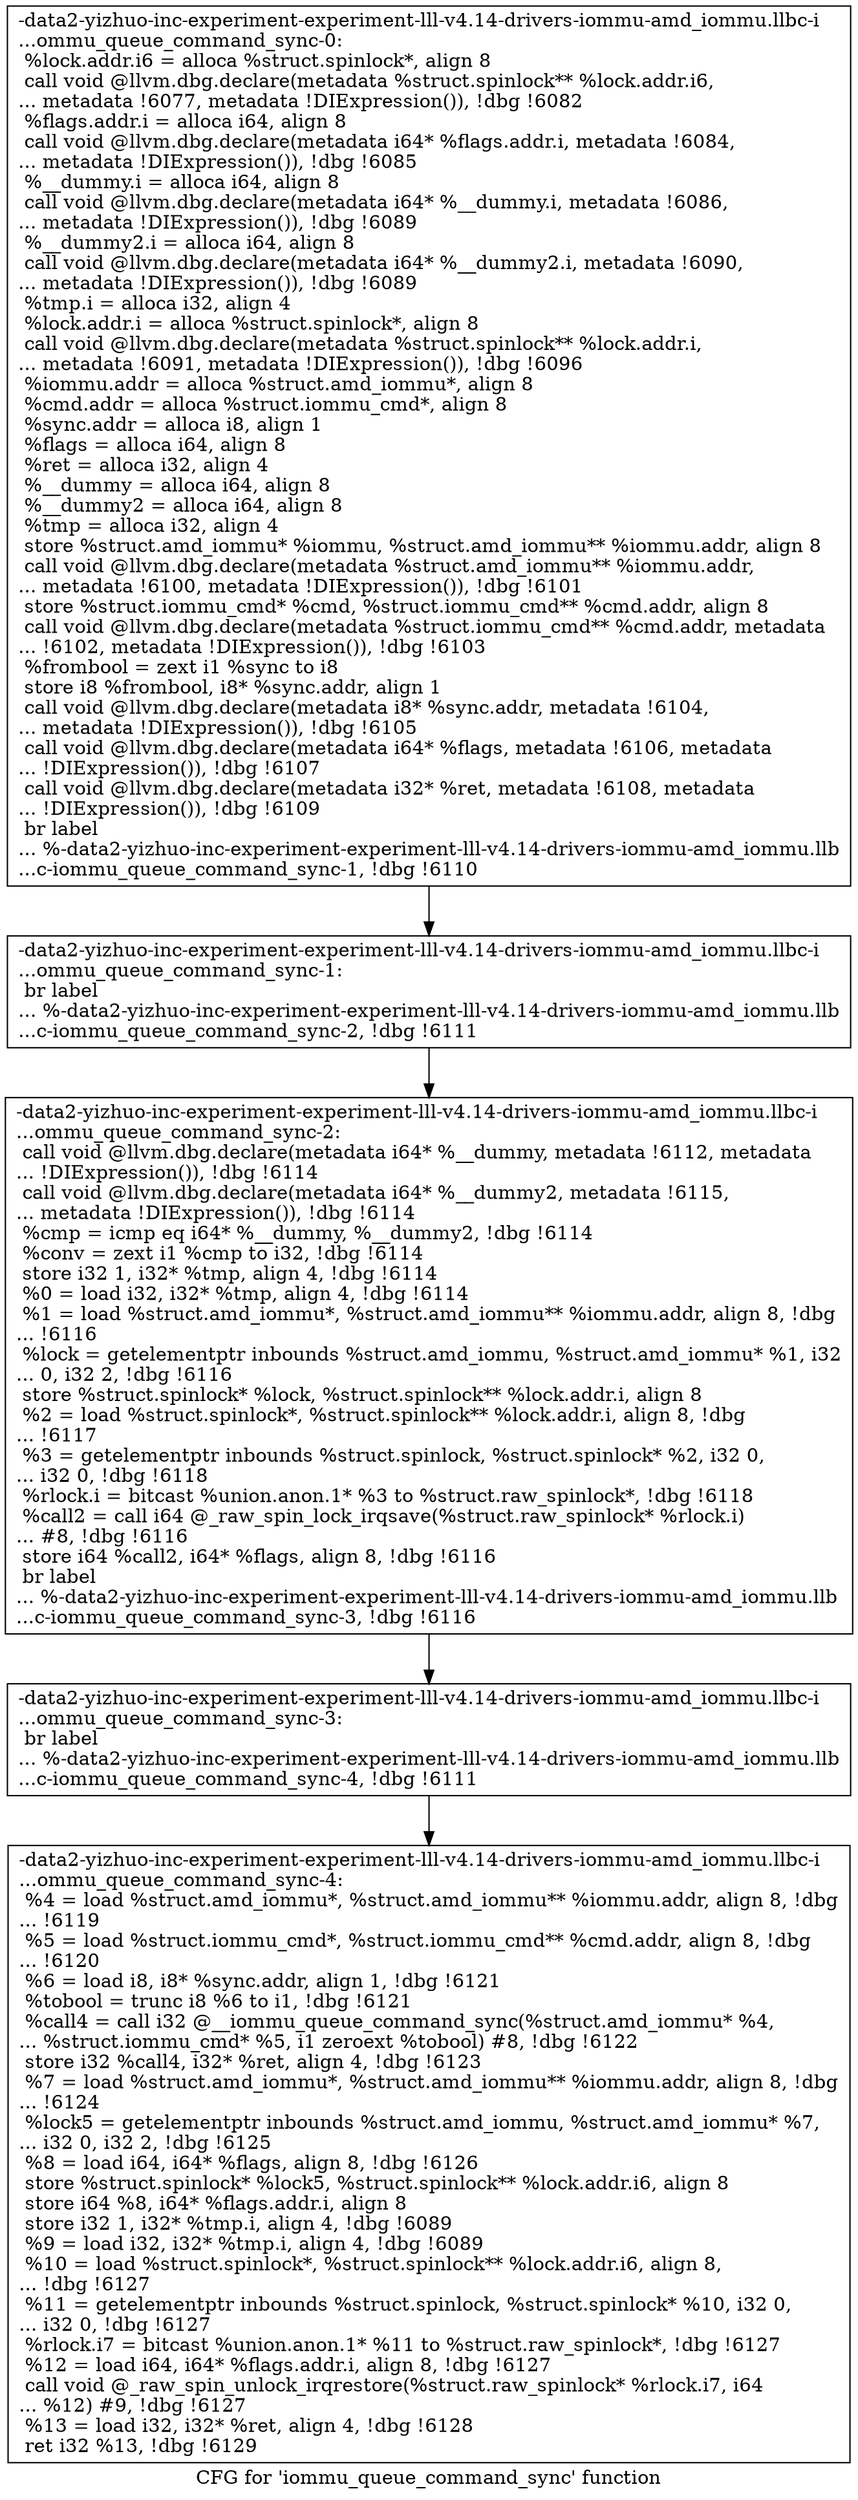 digraph "CFG for 'iommu_queue_command_sync' function" {
	label="CFG for 'iommu_queue_command_sync' function";

	Node0x561b949a70f0 [shape=record,label="{-data2-yizhuo-inc-experiment-experiment-lll-v4.14-drivers-iommu-amd_iommu.llbc-i\l...ommu_queue_command_sync-0:\l  %lock.addr.i6 = alloca %struct.spinlock*, align 8\l  call void @llvm.dbg.declare(metadata %struct.spinlock** %lock.addr.i6,\l... metadata !6077, metadata !DIExpression()), !dbg !6082\l  %flags.addr.i = alloca i64, align 8\l  call void @llvm.dbg.declare(metadata i64* %flags.addr.i, metadata !6084,\l... metadata !DIExpression()), !dbg !6085\l  %__dummy.i = alloca i64, align 8\l  call void @llvm.dbg.declare(metadata i64* %__dummy.i, metadata !6086,\l... metadata !DIExpression()), !dbg !6089\l  %__dummy2.i = alloca i64, align 8\l  call void @llvm.dbg.declare(metadata i64* %__dummy2.i, metadata !6090,\l... metadata !DIExpression()), !dbg !6089\l  %tmp.i = alloca i32, align 4\l  %lock.addr.i = alloca %struct.spinlock*, align 8\l  call void @llvm.dbg.declare(metadata %struct.spinlock** %lock.addr.i,\l... metadata !6091, metadata !DIExpression()), !dbg !6096\l  %iommu.addr = alloca %struct.amd_iommu*, align 8\l  %cmd.addr = alloca %struct.iommu_cmd*, align 8\l  %sync.addr = alloca i8, align 1\l  %flags = alloca i64, align 8\l  %ret = alloca i32, align 4\l  %__dummy = alloca i64, align 8\l  %__dummy2 = alloca i64, align 8\l  %tmp = alloca i32, align 4\l  store %struct.amd_iommu* %iommu, %struct.amd_iommu** %iommu.addr, align 8\l  call void @llvm.dbg.declare(metadata %struct.amd_iommu** %iommu.addr,\l... metadata !6100, metadata !DIExpression()), !dbg !6101\l  store %struct.iommu_cmd* %cmd, %struct.iommu_cmd** %cmd.addr, align 8\l  call void @llvm.dbg.declare(metadata %struct.iommu_cmd** %cmd.addr, metadata\l... !6102, metadata !DIExpression()), !dbg !6103\l  %frombool = zext i1 %sync to i8\l  store i8 %frombool, i8* %sync.addr, align 1\l  call void @llvm.dbg.declare(metadata i8* %sync.addr, metadata !6104,\l... metadata !DIExpression()), !dbg !6105\l  call void @llvm.dbg.declare(metadata i64* %flags, metadata !6106, metadata\l... !DIExpression()), !dbg !6107\l  call void @llvm.dbg.declare(metadata i32* %ret, metadata !6108, metadata\l... !DIExpression()), !dbg !6109\l  br label\l... %-data2-yizhuo-inc-experiment-experiment-lll-v4.14-drivers-iommu-amd_iommu.llb\l...c-iommu_queue_command_sync-1, !dbg !6110\l}"];
	Node0x561b949a70f0 -> Node0x561b949ab3e0;
	Node0x561b949ab3e0 [shape=record,label="{-data2-yizhuo-inc-experiment-experiment-lll-v4.14-drivers-iommu-amd_iommu.llbc-i\l...ommu_queue_command_sync-1: \l  br label\l... %-data2-yizhuo-inc-experiment-experiment-lll-v4.14-drivers-iommu-amd_iommu.llb\l...c-iommu_queue_command_sync-2, !dbg !6111\l}"];
	Node0x561b949ab3e0 -> Node0x561b949ab430;
	Node0x561b949ab430 [shape=record,label="{-data2-yizhuo-inc-experiment-experiment-lll-v4.14-drivers-iommu-amd_iommu.llbc-i\l...ommu_queue_command_sync-2: \l  call void @llvm.dbg.declare(metadata i64* %__dummy, metadata !6112, metadata\l... !DIExpression()), !dbg !6114\l  call void @llvm.dbg.declare(metadata i64* %__dummy2, metadata !6115,\l... metadata !DIExpression()), !dbg !6114\l  %cmp = icmp eq i64* %__dummy, %__dummy2, !dbg !6114\l  %conv = zext i1 %cmp to i32, !dbg !6114\l  store i32 1, i32* %tmp, align 4, !dbg !6114\l  %0 = load i32, i32* %tmp, align 4, !dbg !6114\l  %1 = load %struct.amd_iommu*, %struct.amd_iommu** %iommu.addr, align 8, !dbg\l... !6116\l  %lock = getelementptr inbounds %struct.amd_iommu, %struct.amd_iommu* %1, i32\l... 0, i32 2, !dbg !6116\l  store %struct.spinlock* %lock, %struct.spinlock** %lock.addr.i, align 8\l  %2 = load %struct.spinlock*, %struct.spinlock** %lock.addr.i, align 8, !dbg\l... !6117\l  %3 = getelementptr inbounds %struct.spinlock, %struct.spinlock* %2, i32 0,\l... i32 0, !dbg !6118\l  %rlock.i = bitcast %union.anon.1* %3 to %struct.raw_spinlock*, !dbg !6118\l  %call2 = call i64 @_raw_spin_lock_irqsave(%struct.raw_spinlock* %rlock.i)\l... #8, !dbg !6116\l  store i64 %call2, i64* %flags, align 8, !dbg !6116\l  br label\l... %-data2-yizhuo-inc-experiment-experiment-lll-v4.14-drivers-iommu-amd_iommu.llb\l...c-iommu_queue_command_sync-3, !dbg !6116\l}"];
	Node0x561b949ab430 -> Node0x561b949ab480;
	Node0x561b949ab480 [shape=record,label="{-data2-yizhuo-inc-experiment-experiment-lll-v4.14-drivers-iommu-amd_iommu.llbc-i\l...ommu_queue_command_sync-3: \l  br label\l... %-data2-yizhuo-inc-experiment-experiment-lll-v4.14-drivers-iommu-amd_iommu.llb\l...c-iommu_queue_command_sync-4, !dbg !6111\l}"];
	Node0x561b949ab480 -> Node0x561b949ab4d0;
	Node0x561b949ab4d0 [shape=record,label="{-data2-yizhuo-inc-experiment-experiment-lll-v4.14-drivers-iommu-amd_iommu.llbc-i\l...ommu_queue_command_sync-4: \l  %4 = load %struct.amd_iommu*, %struct.amd_iommu** %iommu.addr, align 8, !dbg\l... !6119\l  %5 = load %struct.iommu_cmd*, %struct.iommu_cmd** %cmd.addr, align 8, !dbg\l... !6120\l  %6 = load i8, i8* %sync.addr, align 1, !dbg !6121\l  %tobool = trunc i8 %6 to i1, !dbg !6121\l  %call4 = call i32 @__iommu_queue_command_sync(%struct.amd_iommu* %4,\l... %struct.iommu_cmd* %5, i1 zeroext %tobool) #8, !dbg !6122\l  store i32 %call4, i32* %ret, align 4, !dbg !6123\l  %7 = load %struct.amd_iommu*, %struct.amd_iommu** %iommu.addr, align 8, !dbg\l... !6124\l  %lock5 = getelementptr inbounds %struct.amd_iommu, %struct.amd_iommu* %7,\l... i32 0, i32 2, !dbg !6125\l  %8 = load i64, i64* %flags, align 8, !dbg !6126\l  store %struct.spinlock* %lock5, %struct.spinlock** %lock.addr.i6, align 8\l  store i64 %8, i64* %flags.addr.i, align 8\l  store i32 1, i32* %tmp.i, align 4, !dbg !6089\l  %9 = load i32, i32* %tmp.i, align 4, !dbg !6089\l  %10 = load %struct.spinlock*, %struct.spinlock** %lock.addr.i6, align 8,\l... !dbg !6127\l  %11 = getelementptr inbounds %struct.spinlock, %struct.spinlock* %10, i32 0,\l... i32 0, !dbg !6127\l  %rlock.i7 = bitcast %union.anon.1* %11 to %struct.raw_spinlock*, !dbg !6127\l  %12 = load i64, i64* %flags.addr.i, align 8, !dbg !6127\l  call void @_raw_spin_unlock_irqrestore(%struct.raw_spinlock* %rlock.i7, i64\l... %12) #9, !dbg !6127\l  %13 = load i32, i32* %ret, align 4, !dbg !6128\l  ret i32 %13, !dbg !6129\l}"];
}
